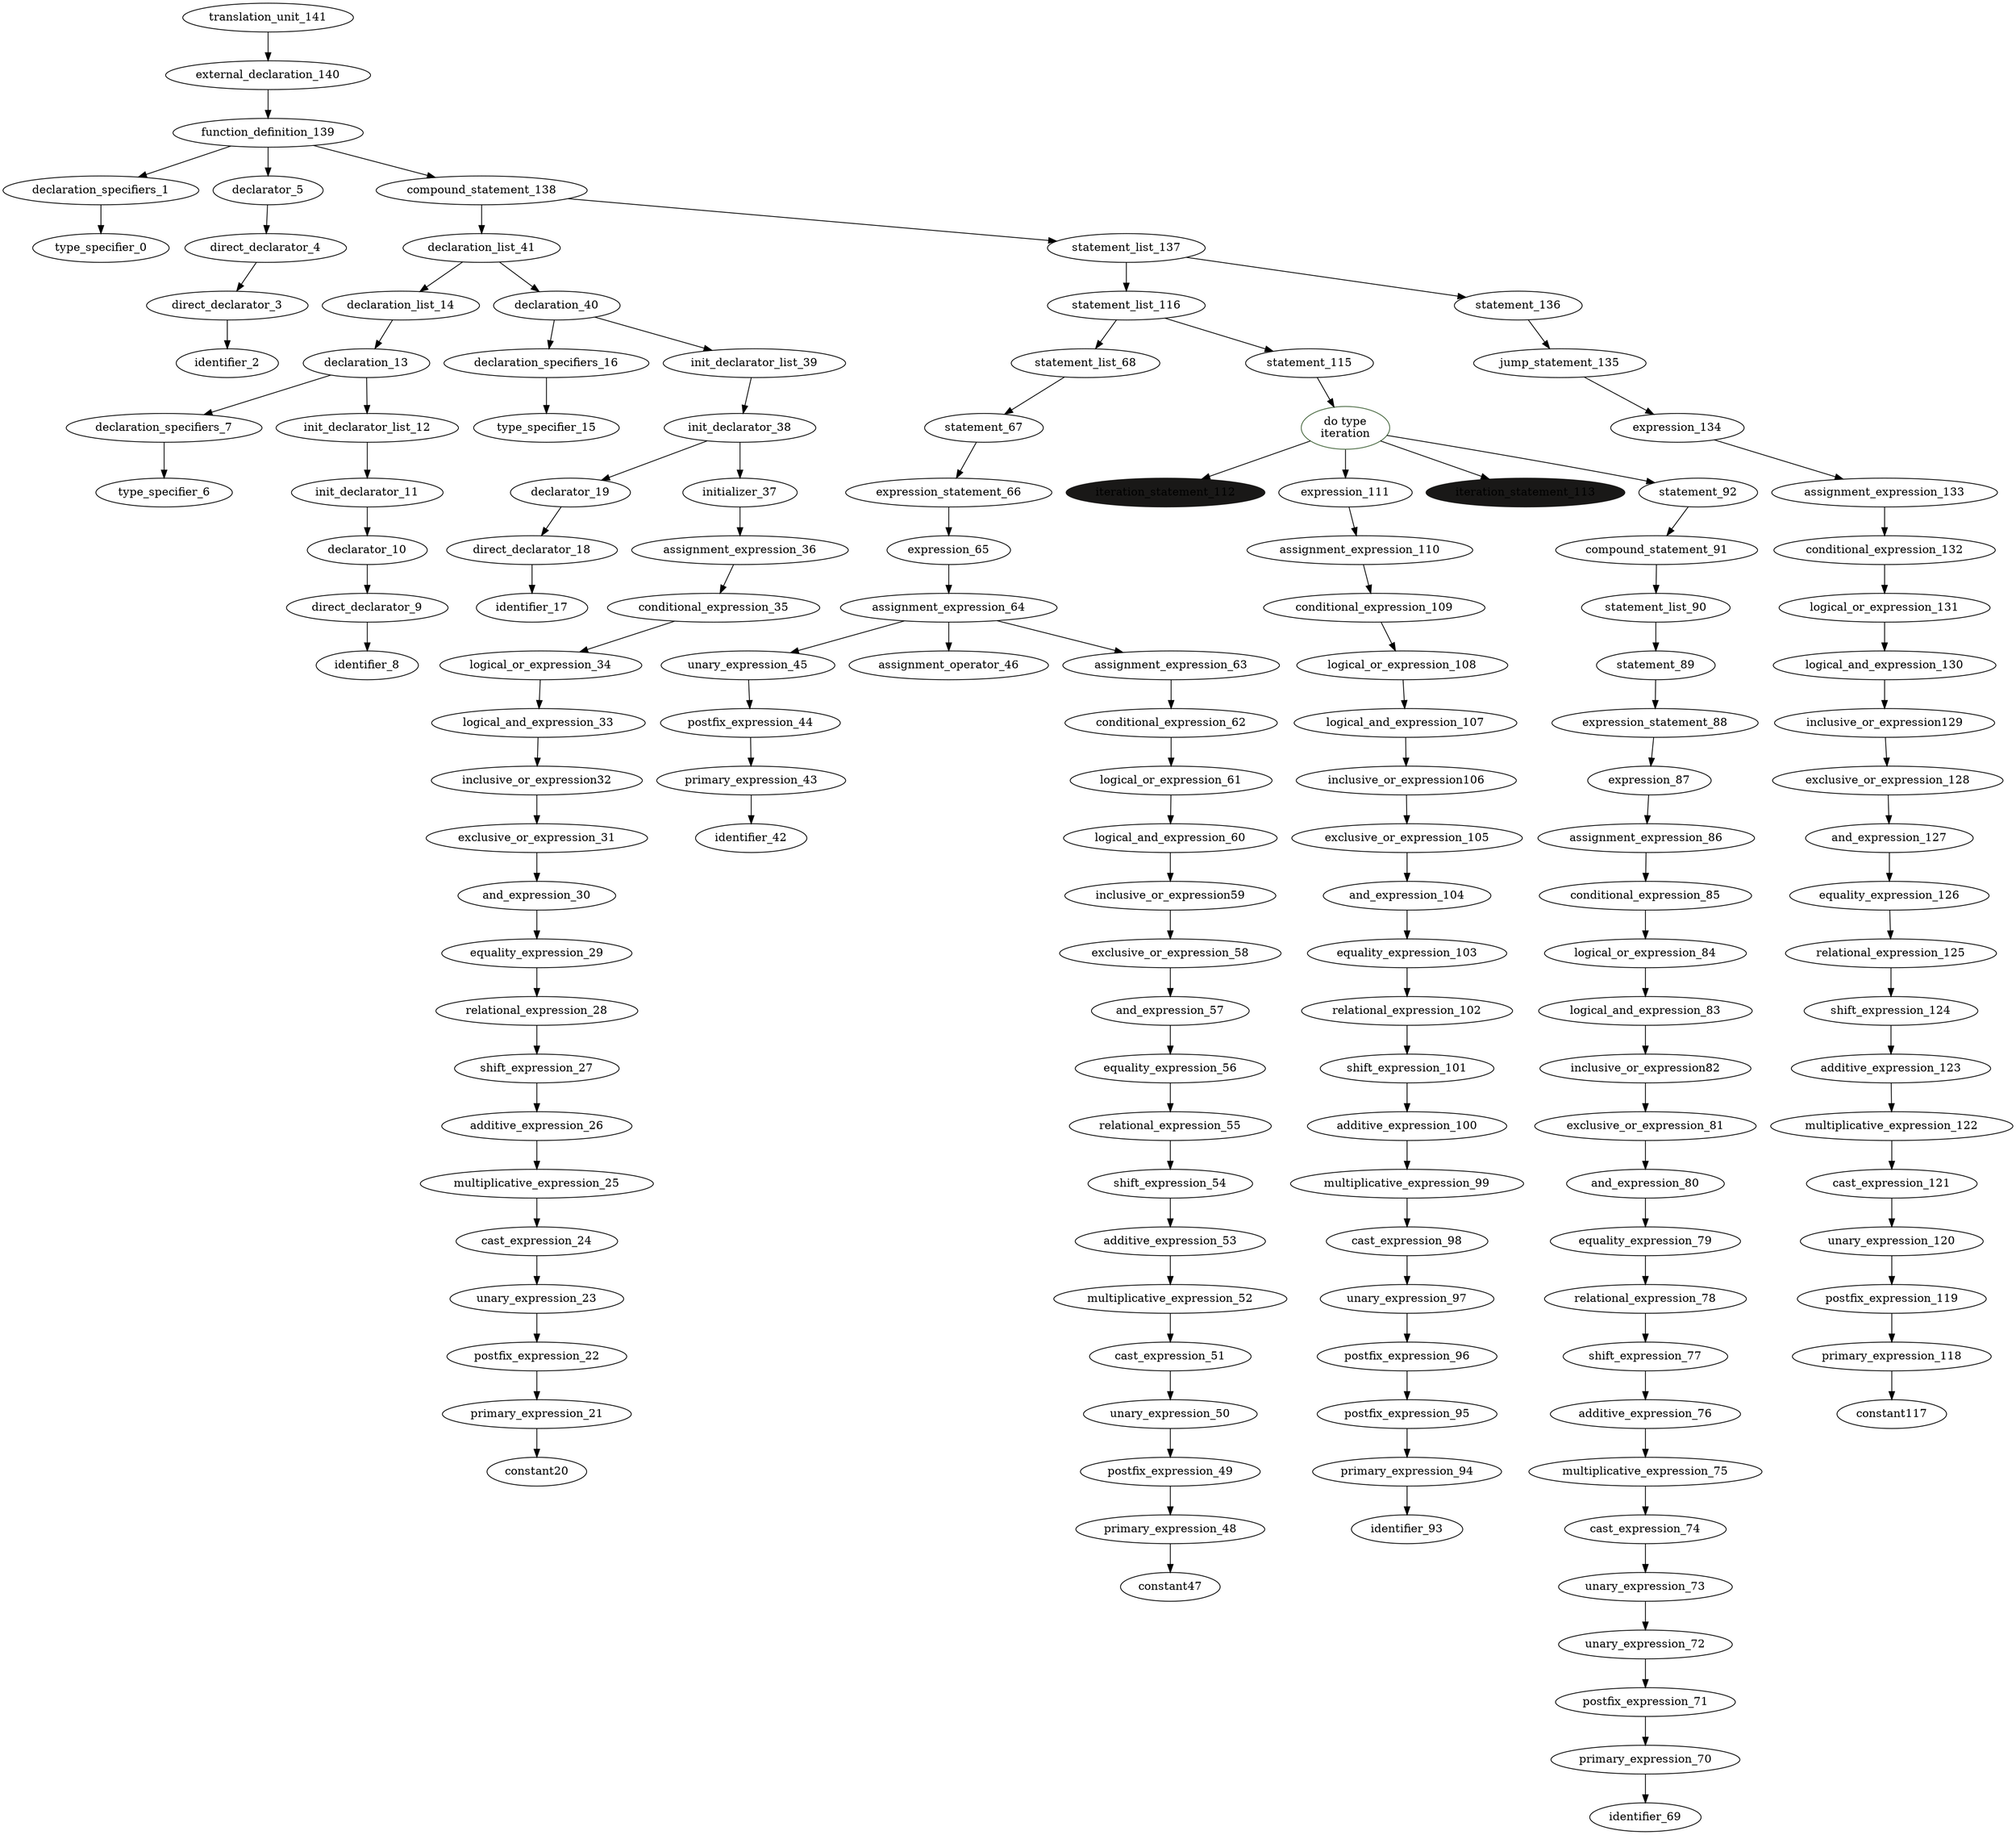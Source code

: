 digraph AST {
	translation_unit_141 -> external_declaration_140;
	external_declaration_140 -> function_definition_139;
	function_definition_139 -> declaration_specifiers_1;
	declaration_specifiers_1 -> type_specifier_0;
	function_definition_139 -> declarator_5;
	declarator_5 -> direct_declarator_4;
	direct_declarator_4 -> direct_declarator_3;
	direct_declarator_3 -> identifier_2;
	function_definition_139 -> compound_statement_138;
	compound_statement_138 -> declaration_list_41;
	declaration_list_41 -> declaration_list_14;
	declaration_list_14 -> declaration_13;
	declaration_13 -> declaration_specifiers_7;
	declaration_specifiers_7 -> type_specifier_6;
	declaration_13 -> init_declarator_list_12;
	init_declarator_list_12 -> init_declarator_11;
	init_declarator_11 -> declarator_10;
	declarator_10 -> direct_declarator_9;
	direct_declarator_9 -> identifier_8;
	declaration_list_41 -> declaration_40;
	declaration_40 -> declaration_specifiers_16;
	declaration_specifiers_16 -> type_specifier_15;
	declaration_40 -> init_declarator_list_39;
	init_declarator_list_39 -> init_declarator_38;
	init_declarator_38 -> declarator_19;
	declarator_19 -> direct_declarator_18;
	direct_declarator_18 -> identifier_17;
	init_declarator_38 -> initializer_37;
	initializer_37 -> assignment_expression_36;
	assignment_expression_36 -> conditional_expression_35;
	conditional_expression_35 -> logical_or_expression_34;
	logical_or_expression_34 -> logical_and_expression_33;
	logical_and_expression_33 -> inclusive_or_expression32;
	inclusive_or_expression32 -> exclusive_or_expression_31;
	exclusive_or_expression_31 -> and_expression_30;
	and_expression_30 -> equality_expression_29;
	equality_expression_29 -> relational_expression_28;
	relational_expression_28 -> shift_expression_27;
	shift_expression_27 -> additive_expression_26;
	additive_expression_26 -> multiplicative_expression_25;
	multiplicative_expression_25 -> cast_expression_24;
	cast_expression_24 -> unary_expression_23;
	unary_expression_23 -> postfix_expression_22;
	postfix_expression_22 -> primary_expression_21;
	primary_expression_21 -> constant20;
	compound_statement_138 -> statement_list_137;
	statement_list_137 -> statement_list_116;
	statement_list_116 -> statement_list_68;
	statement_list_68 -> statement_67;
	statement_67 -> expression_statement_66;
	expression_statement_66 -> expression_65;
	expression_65 -> assignment_expression_64;
	assignment_expression_64 -> unary_expression_45;
	unary_expression_45 -> postfix_expression_44;
	postfix_expression_44 -> primary_expression_43;
	primary_expression_43 -> identifier_42;
	assignment_expression_64 -> assignment_operator_46;
	assignment_expression_64 -> assignment_expression_63;
	assignment_expression_63 -> conditional_expression_62;
	conditional_expression_62 -> logical_or_expression_61;
	logical_or_expression_61 -> logical_and_expression_60;
	logical_and_expression_60 -> inclusive_or_expression59;
	inclusive_or_expression59 -> exclusive_or_expression_58;
	exclusive_or_expression_58 -> and_expression_57;
	and_expression_57 -> equality_expression_56;
	equality_expression_56 -> relational_expression_55;
	relational_expression_55 -> shift_expression_54;
	shift_expression_54 -> additive_expression_53;
	additive_expression_53 -> multiplicative_expression_52;
	multiplicative_expression_52 -> cast_expression_51;
	cast_expression_51 -> unary_expression_50;
	unary_expression_50 -> postfix_expression_49;
	postfix_expression_49 -> primary_expression_48;
	primary_expression_48 -> constant47;
	statement_list_116 -> statement_115;
	statement_115 -> iteration_statement_114;
iteration_statement_114 [label="do type
iteration",color="0.3 0.4 0.4"]
	iteration_statement_114 -> iteration_statement_112;
iteration_statement_112 [style=filled,color="0.1 0.1 0.1"]
	iteration_statement_114 -> expression_111;
	expression_111 -> assignment_expression_110;
	assignment_expression_110 -> conditional_expression_109;
	conditional_expression_109 -> logical_or_expression_108;
	logical_or_expression_108 -> logical_and_expression_107;
	logical_and_expression_107 -> inclusive_or_expression106;
	inclusive_or_expression106 -> exclusive_or_expression_105;
	exclusive_or_expression_105 -> and_expression_104;
	and_expression_104 -> equality_expression_103;
	equality_expression_103 -> relational_expression_102;
	relational_expression_102 -> shift_expression_101;
	shift_expression_101 -> additive_expression_100;
	additive_expression_100 -> multiplicative_expression_99;
	multiplicative_expression_99 -> cast_expression_98;
	cast_expression_98 -> unary_expression_97;
	unary_expression_97 -> postfix_expression_96;
	postfix_expression_96 -> postfix_expression_95;
	postfix_expression_95 -> primary_expression_94;
	primary_expression_94 -> identifier_93;
	iteration_statement_114 -> iteration_statement_113;
iteration_statement_113 [style=filled,color="0.1 0.1 0.1"]
	iteration_statement_114 -> statement_92;
	statement_92 -> compound_statement_91;
	compound_statement_91 -> statement_list_90;
	statement_list_90 -> statement_89;
	statement_89 -> expression_statement_88;
	expression_statement_88 -> expression_87;
	expression_87 -> assignment_expression_86;
	assignment_expression_86 -> conditional_expression_85;
	conditional_expression_85 -> logical_or_expression_84;
	logical_or_expression_84 -> logical_and_expression_83;
	logical_and_expression_83 -> inclusive_or_expression82;
	inclusive_or_expression82 -> exclusive_or_expression_81;
	exclusive_or_expression_81 -> and_expression_80;
	and_expression_80 -> equality_expression_79;
	equality_expression_79 -> relational_expression_78;
	relational_expression_78 -> shift_expression_77;
	shift_expression_77 -> additive_expression_76;
	additive_expression_76 -> multiplicative_expression_75;
	multiplicative_expression_75 -> cast_expression_74;
	cast_expression_74 -> unary_expression_73;
	unary_expression_73 -> unary_expression_72;
	unary_expression_72 -> postfix_expression_71;
	postfix_expression_71 -> primary_expression_70;
	primary_expression_70 -> identifier_69;
	statement_list_137 -> statement_136;
	statement_136 -> jump_statement_135;
	jump_statement_135 -> expression_134;
	expression_134 -> assignment_expression_133;
	assignment_expression_133 -> conditional_expression_132;
	conditional_expression_132 -> logical_or_expression_131;
	logical_or_expression_131 -> logical_and_expression_130;
	logical_and_expression_130 -> inclusive_or_expression129;
	inclusive_or_expression129 -> exclusive_or_expression_128;
	exclusive_or_expression_128 -> and_expression_127;
	and_expression_127 -> equality_expression_126;
	equality_expression_126 -> relational_expression_125;
	relational_expression_125 -> shift_expression_124;
	shift_expression_124 -> additive_expression_123;
	additive_expression_123 -> multiplicative_expression_122;
	multiplicative_expression_122 -> cast_expression_121;
	cast_expression_121 -> unary_expression_120;
	unary_expression_120 -> postfix_expression_119;
	postfix_expression_119 -> primary_expression_118;
	primary_expression_118 -> constant117;
}
